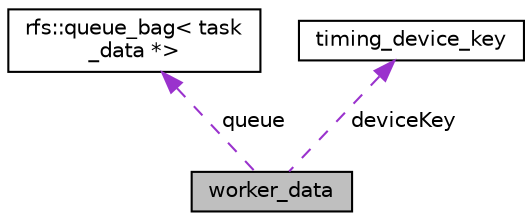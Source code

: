 digraph "worker_data"
{
  edge [fontname="Helvetica",fontsize="10",labelfontname="Helvetica",labelfontsize="10"];
  node [fontname="Helvetica",fontsize="10",shape=record];
  Node1 [label="worker_data",height=0.2,width=0.4,color="black", fillcolor="grey75", style="filled", fontcolor="black"];
  Node2 -> Node1 [dir="back",color="darkorchid3",fontsize="10",style="dashed",label=" queue" ,fontname="Helvetica"];
  Node2 [label="rfs::queue_bag\< task\l_data *\>",height=0.2,width=0.4,color="black", fillcolor="white", style="filled",URL="$classrfs_1_1queue__bag.html"];
  Node3 -> Node1 [dir="back",color="darkorchid3",fontsize="10",style="dashed",label=" deviceKey" ,fontname="Helvetica"];
  Node3 [label="timing_device_key",height=0.2,width=0.4,color="black", fillcolor="white", style="filled",URL="$structtiming__device__key.html"];
}

